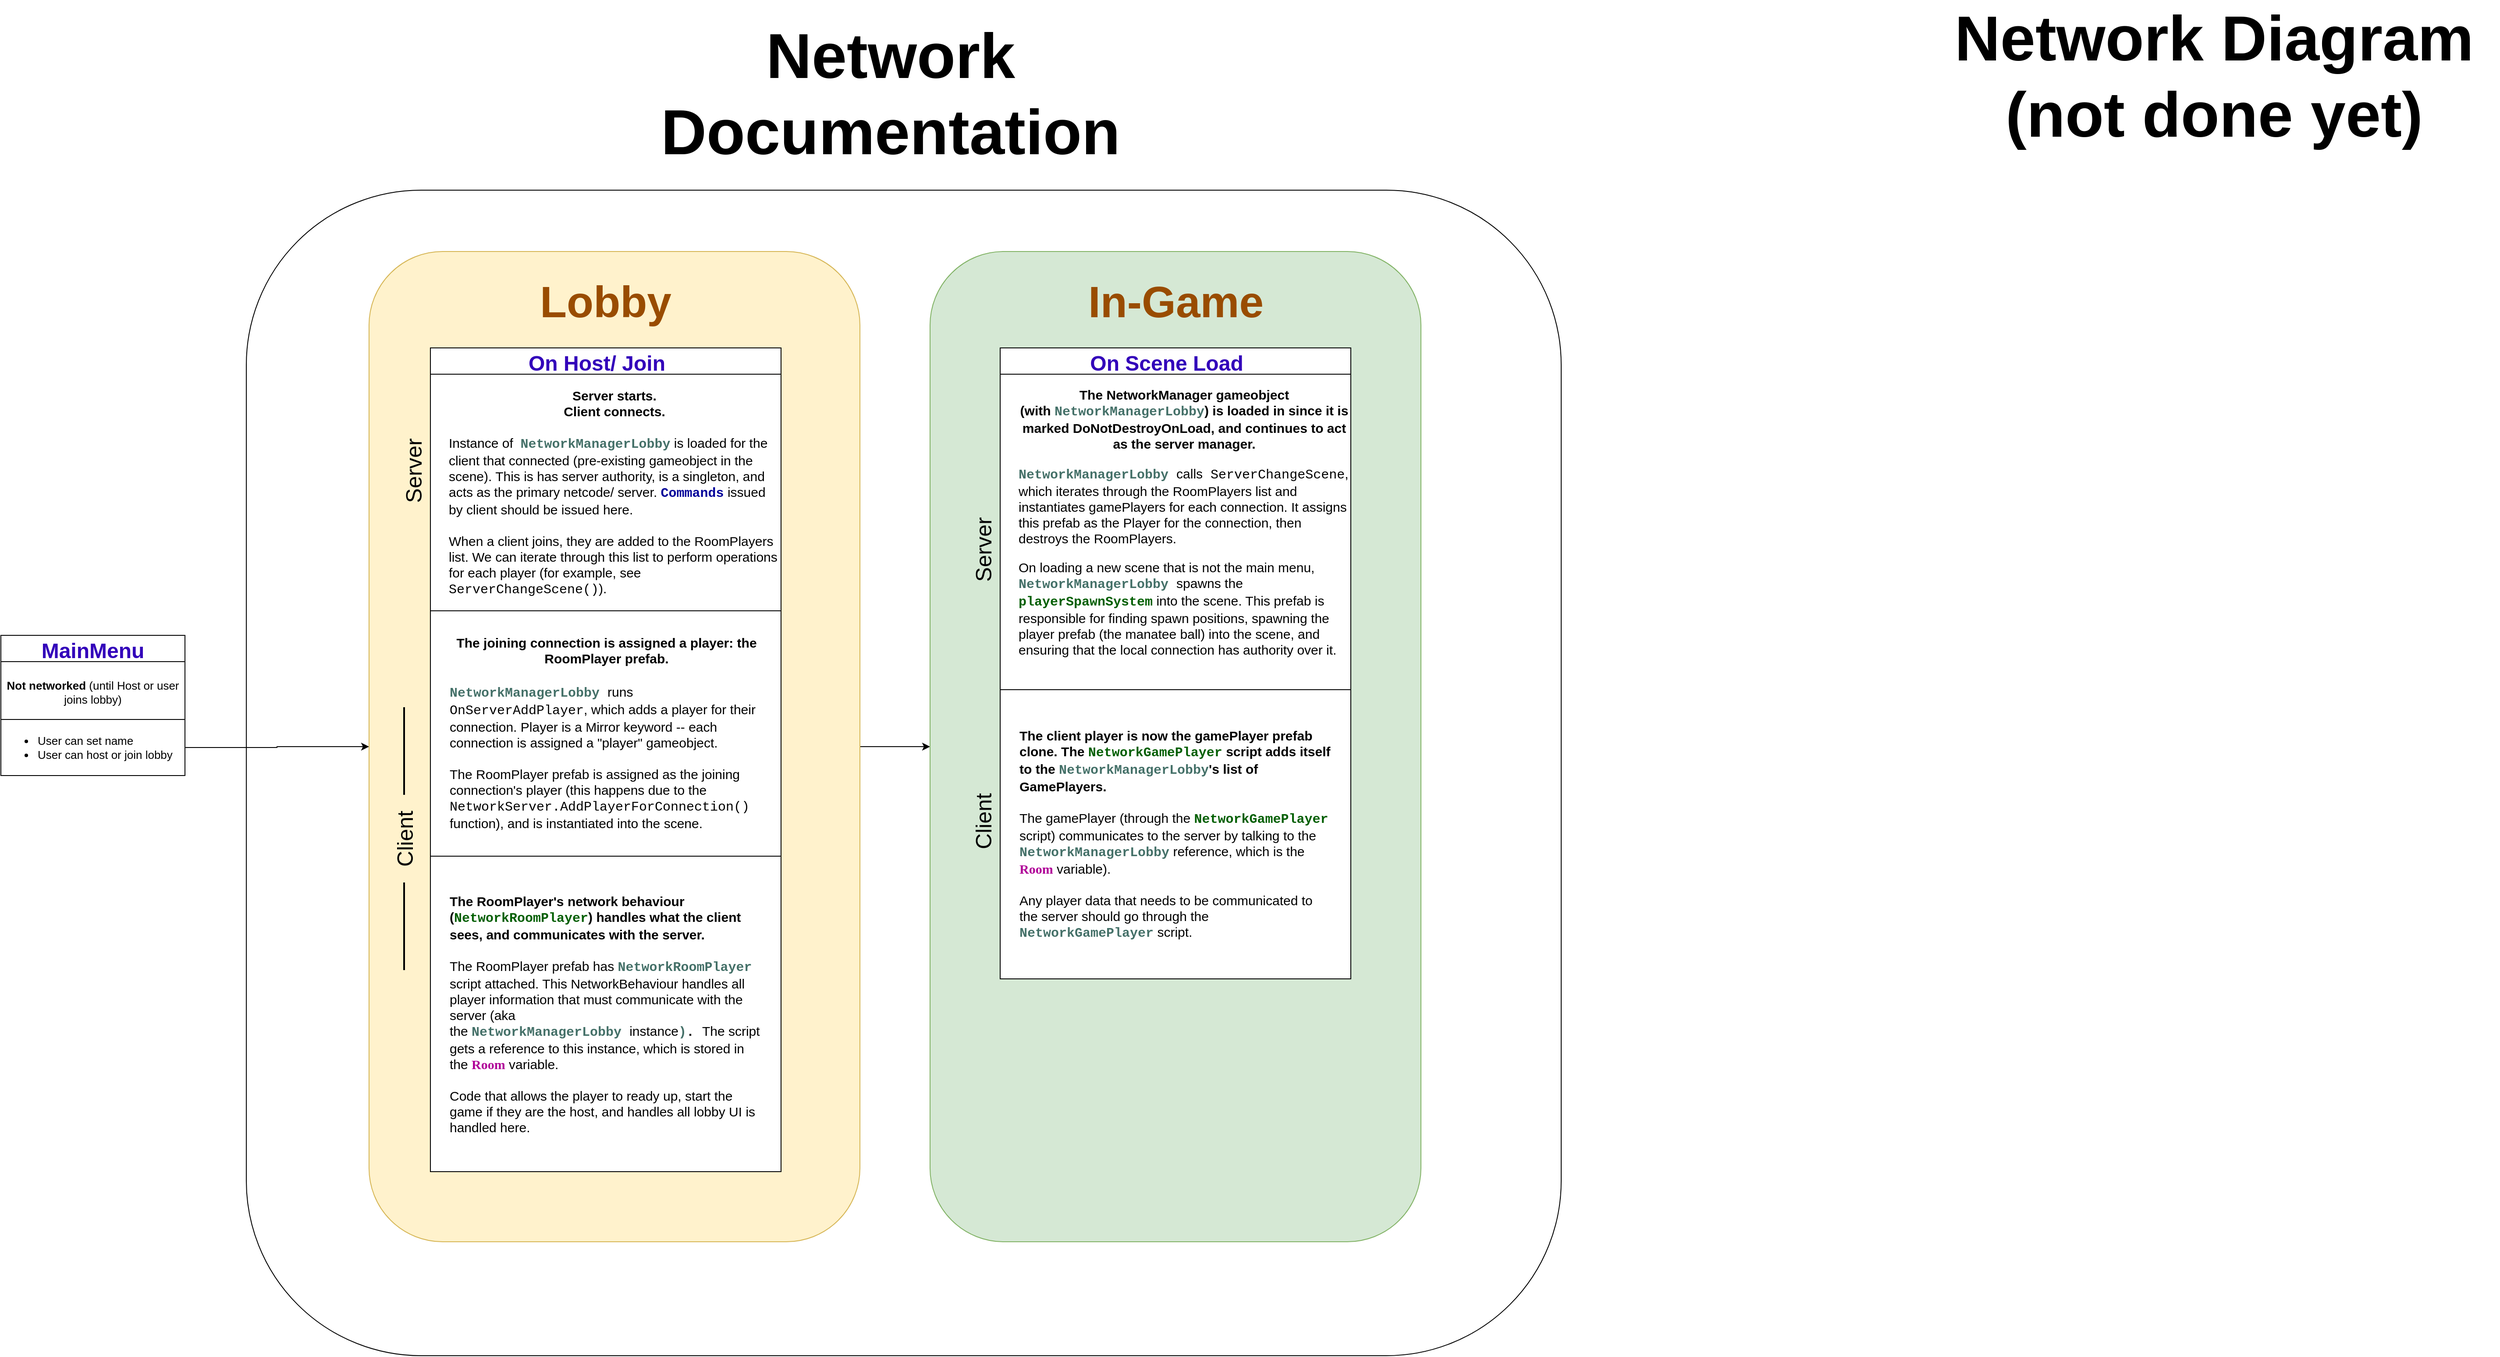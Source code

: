 <mxfile version="14.2.7" type="device"><diagram id="R2lEEEUBdFMjLlhIrx00" name="Page-1"><mxGraphModel dx="5677" dy="4780" grid="1" gridSize="10" guides="1" tooltips="1" connect="1" arrows="1" fold="1" page="0" pageScale="1" pageWidth="850" pageHeight="1100" math="0" shadow="0" extFonts="Permanent Marker^https://fonts.googleapis.com/css?family=Permanent+Marker"><root><mxCell id="0"/><mxCell id="1" parent="0"/><mxCell id="cDGni6hB-lOqqMxHIN8p-10" value="" style="rounded=1;whiteSpace=wrap;html=1;labelBackgroundColor=none;fontSize=13;fontColor=#3200BA;" vertex="1" parent="1"><mxGeometry x="-570" y="-1010" width="1500" height="1330" as="geometry"/></mxCell><mxCell id="cDGni6hB-lOqqMxHIN8p-33" style="edgeStyle=orthogonalEdgeStyle;rounded=0;orthogonalLoop=1;jettySize=auto;html=1;entryX=0;entryY=0.5;entryDx=0;entryDy=0;fontSize=72;fontColor=#994C00;" edge="1" parent="1" source="cDGni6hB-lOqqMxHIN8p-22" target="cDGni6hB-lOqqMxHIN8p-30"><mxGeometry relative="1" as="geometry"/></mxCell><mxCell id="cDGni6hB-lOqqMxHIN8p-22" value="" style="rounded=1;whiteSpace=wrap;html=1;labelBackgroundColor=none;fontSize=72;align=left;fillColor=#fff2cc;strokeColor=#d6b656;" vertex="1" parent="1"><mxGeometry x="-430" y="-940" width="560" height="1130" as="geometry"/></mxCell><mxCell id="cDGni6hB-lOqqMxHIN8p-1" value="Network Documentation" style="text;html=1;strokeColor=none;fillColor=none;align=center;verticalAlign=middle;whiteSpace=wrap;rounded=0;fontStyle=1;fontSize=72;" vertex="1" parent="1"><mxGeometry x="-160" y="-1200" width="650" height="160" as="geometry"/></mxCell><mxCell id="cDGni6hB-lOqqMxHIN8p-7" value="MainMenu" style="swimlane;fontSize=24;labelBackgroundColor=none;startSize=30;fontColor=#3200BA;" vertex="1" parent="1"><mxGeometry x="-850" y="-502" width="210" height="160" as="geometry"><mxRectangle x="-590" y="-890" width="150" height="30" as="alternateBounds"/></mxGeometry></mxCell><mxCell id="cDGni6hB-lOqqMxHIN8p-6" value="&lt;b&gt;Not networked&lt;/b&gt; (until Host or user joins lobby)" style="rounded=0;whiteSpace=wrap;html=1;fontSize=13;" vertex="1" parent="cDGni6hB-lOqqMxHIN8p-7"><mxGeometry y="30" width="210" height="70" as="geometry"/></mxCell><mxCell id="cDGni6hB-lOqqMxHIN8p-8" value="&lt;ul&gt;&lt;li&gt;User can set name&lt;/li&gt;&lt;li&gt;User can host or join lobby&lt;/li&gt;&lt;/ul&gt;" style="rounded=0;whiteSpace=wrap;html=1;fontSize=13;align=left;" vertex="1" parent="cDGni6hB-lOqqMxHIN8p-7"><mxGeometry y="96" width="210" height="64" as="geometry"/></mxCell><mxCell id="cDGni6hB-lOqqMxHIN8p-11" value="On Host/ Join" style="swimlane;fontSize=24;labelBackgroundColor=none;startSize=30;fontColor=#3200BA;spacingRight=20;" vertex="1" parent="1"><mxGeometry x="-360" y="-830" width="400" height="780" as="geometry"><mxRectangle x="-360" y="-830" width="150" height="30" as="alternateBounds"/></mxGeometry></mxCell><mxCell id="cDGni6hB-lOqqMxHIN8p-12" value="&lt;font style=&quot;font-size: 15px&quot;&gt;&lt;b&gt;&lt;br&gt;&lt;br&gt;Server starts.&lt;br&gt;Client connects.&lt;br&gt;&lt;/b&gt;&lt;br&gt;&lt;div style=&quot;text-align: left&quot;&gt;Instance of&amp;nbsp;&amp;nbsp;&lt;font face=&quot;Courier New&quot; color=&quot;#447068&quot; style=&quot;text-align: left ; font-weight: bold ; font-size: 15px&quot;&gt;NetworkManagerLobby&lt;/font&gt;&lt;span style=&quot;text-align: left ; font-weight: bold&quot;&gt; &lt;/span&gt;&lt;span style=&quot;text-align: left&quot;&gt;is loaded for the client that connected (pre-existing gameobject in the scene). This is has server authority, is a singleton, and acts as the primary netcode/ server. &lt;font color=&quot;#000099&quot; face=&quot;Courier New&quot;&gt;&lt;b&gt;Commands&lt;/b&gt;&lt;/font&gt;&amp;nbsp;issued by client should be issued here.&lt;/span&gt;&lt;/div&gt;&lt;div style=&quot;text-align: left&quot;&gt;&lt;span style=&quot;text-align: left&quot;&gt;&lt;br&gt;&lt;/span&gt;&lt;/div&gt;&lt;div style=&quot;text-align: left&quot;&gt;When a client joins, they are added to the RoomPlayers list. We can iterate through this list to perform operations for each player (for example, see &lt;font face=&quot;Courier New&quot;&gt;ServerChangeScene()&lt;/font&gt;).&lt;/div&gt;&lt;div style=&quot;text-align: left&quot;&gt;&lt;span style=&quot;text-align: left&quot;&gt;&lt;br&gt;&lt;/span&gt;&lt;/div&gt;&lt;div style=&quot;text-align: left&quot;&gt;&lt;span style=&quot;text-align: left&quot;&gt;&lt;br&gt;&lt;/span&gt;&lt;/div&gt;&lt;/font&gt;" style="rounded=0;whiteSpace=wrap;html=1;fontSize=13;spacingLeft=20;" vertex="1" parent="cDGni6hB-lOqqMxHIN8p-11"><mxGeometry y="30" width="400" height="270" as="geometry"/></mxCell><mxCell id="cDGni6hB-lOqqMxHIN8p-15" value="&lt;div style=&quot;text-align: center&quot;&gt;&lt;font color=&quot;#000000&quot;&gt;&lt;b&gt;The joining connection is assigned a player: the RoomPlayer prefab.&lt;/b&gt;&lt;/font&gt;&lt;/div&gt;&lt;span style=&quot;color: rgb(68 , 112 , 104) ; font-family: &amp;#34;courier new&amp;#34; ; font-weight: 700&quot;&gt;&lt;br&gt;NetworkManagerLobby &lt;/span&gt;&lt;font color=&quot;#000000&quot;&gt;runs &lt;font face=&quot;Courier New&quot;&gt;OnServerAddPlayer&lt;/font&gt;, which adds a player for their connection. Player is a Mirror keyword -- each connection is assigned a &quot;player&quot; gameobject.&amp;nbsp;&lt;br&gt;&lt;br&gt;The RoomPlayer prefab is assigned as the joining connection's player (this happens due to the &lt;font face=&quot;Courier New&quot;&gt;NetworkServer.AddPlayerForConnection()&lt;/font&gt; function), and is instantiated into the scene.&lt;font face=&quot;courier new&quot;&gt;&amp;nbsp;&lt;/font&gt;&lt;/font&gt;" style="rounded=0;whiteSpace=wrap;html=1;labelBackgroundColor=none;fontSize=15;fontColor=#3200BA;align=left;spacingLeft=20;spacingRight=20;" vertex="1" parent="1"><mxGeometry x="-360" y="-530" width="400" height="280" as="geometry"/></mxCell><mxCell id="cDGni6hB-lOqqMxHIN8p-16" value="&lt;font color=&quot;#000000&quot; style=&quot;font-size: 25px&quot;&gt;Server&lt;/font&gt;" style="text;html=1;strokeColor=none;fillColor=none;align=center;verticalAlign=middle;whiteSpace=wrap;rounded=0;labelBackgroundColor=none;fontSize=13;fontColor=#3200BA;rotation=-90;" vertex="1" parent="1"><mxGeometry x="-400" y="-700" width="40" height="20" as="geometry"/></mxCell><mxCell id="cDGni6hB-lOqqMxHIN8p-17" value="&lt;font color=&quot;#000000&quot; style=&quot;font-size: 25px&quot;&gt;Client&lt;/font&gt;" style="text;html=1;strokeColor=none;fillColor=none;align=center;verticalAlign=middle;whiteSpace=wrap;rounded=0;labelBackgroundColor=none;fontSize=13;fontColor=#3200BA;rotation=-90;" vertex="1" parent="1"><mxGeometry x="-410" y="-280" width="40" height="20" as="geometry"/></mxCell><mxCell id="cDGni6hB-lOqqMxHIN8p-19" value="&lt;b&gt;&lt;font color=&quot;#000000&quot;&gt;The RoomPlayer's network behaviour (&lt;/font&gt;&lt;font color=&quot;#005e00&quot; face=&quot;Courier New&quot;&gt;NetworkRoomPlayer&lt;/font&gt;&lt;font color=&quot;#000000&quot;&gt;) handles what the client sees, and communicates with the server.&lt;/font&gt;&lt;/b&gt;&lt;br&gt;&lt;br&gt;&lt;font color=&quot;#000000&quot;&gt;The RoomPlayer prefab has&lt;/font&gt; &lt;font color=&quot;#447068&quot; face=&quot;Courier New&quot;&gt;&lt;b&gt;NetworkRoomPlayer&lt;/b&gt;&lt;/font&gt; &lt;font color=&quot;#000000&quot;&gt;script attached. This NetworkBehaviour handles all player information that must communicate with the server (aka the&amp;nbsp;&lt;/font&gt;&lt;span style=&quot;color: rgb(68 , 112 , 104) ; font-family: &amp;#34;courier new&amp;#34; ; font-weight: 700&quot;&gt;NetworkManagerLobby&amp;nbsp;&lt;/span&gt;&lt;font color=&quot;#000000&quot;&gt;instance&lt;/font&gt;&lt;font color=&quot;#447068&quot; face=&quot;courier new&quot;&gt;&lt;b&gt;)&lt;/b&gt;&lt;/font&gt;&lt;font face=&quot;courier new&quot; style=&quot;color: rgb(0 , 0 , 0) ; font-weight: 700&quot;&gt;. &lt;/font&gt;&lt;font color=&quot;#000000&quot;&gt;The script gets a reference to this instance, which is stored in the &lt;/font&gt;&lt;font face=&quot;Lucida Console&quot; color=&quot;#b00098&quot;&gt;&lt;b&gt;Room&lt;/b&gt;&lt;/font&gt;&lt;font color=&quot;#000000&quot;&gt; variable.&lt;/font&gt;&lt;br&gt;&lt;br&gt;&lt;font color=&quot;#000000&quot;&gt;Code that allows the player to ready up, start the game if they are the host, and handles all lobby UI is handled here.&lt;/font&gt;" style="rounded=0;whiteSpace=wrap;html=1;labelBackgroundColor=none;fontSize=15;fontColor=#3200BA;align=left;spacingLeft=20;spacingRight=20;" vertex="1" parent="1"><mxGeometry x="-360" y="-250" width="400" height="360" as="geometry"/></mxCell><mxCell id="cDGni6hB-lOqqMxHIN8p-23" value="&lt;font style=&quot;font-size: 50px&quot;&gt;Lobby&lt;/font&gt;" style="text;html=1;strokeColor=none;fillColor=none;align=center;verticalAlign=middle;whiteSpace=wrap;rounded=0;labelBackgroundColor=none;fontSize=72;fontStyle=1;fontColor=#994C00;" vertex="1" parent="1"><mxGeometry x="-245" y="-960" width="170" height="140" as="geometry"/></mxCell><mxCell id="cDGni6hB-lOqqMxHIN8p-27" value="" style="line;strokeWidth=2;direction=south;html=1;labelBackgroundColor=none;fontSize=72;fontColor=#994C00;align=left;" vertex="1" parent="1"><mxGeometry x="-395" y="-220" width="10" height="100" as="geometry"/></mxCell><mxCell id="cDGni6hB-lOqqMxHIN8p-28" value="" style="line;strokeWidth=2;direction=south;html=1;labelBackgroundColor=none;fontSize=72;fontColor=#994C00;align=left;" vertex="1" parent="1"><mxGeometry x="-395" y="-420" width="10" height="100" as="geometry"/></mxCell><mxCell id="cDGni6hB-lOqqMxHIN8p-30" value="" style="rounded=1;whiteSpace=wrap;html=1;labelBackgroundColor=none;fontSize=72;align=left;fillColor=#d5e8d4;strokeColor=#82b366;" vertex="1" parent="1"><mxGeometry x="210" y="-940" width="560" height="1130" as="geometry"/></mxCell><mxCell id="cDGni6hB-lOqqMxHIN8p-31" value="&lt;font style=&quot;font-size: 50px&quot;&gt;In-Game&lt;/font&gt;" style="text;html=1;strokeColor=none;fillColor=none;align=center;verticalAlign=middle;whiteSpace=wrap;rounded=0;labelBackgroundColor=none;fontSize=72;fontStyle=1;fontColor=#994C00;" vertex="1" parent="1"><mxGeometry x="372.5" y="-960" width="235" height="140" as="geometry"/></mxCell><mxCell id="cDGni6hB-lOqqMxHIN8p-32" style="edgeStyle=orthogonalEdgeStyle;rounded=0;orthogonalLoop=1;jettySize=auto;html=1;fontSize=72;fontColor=#994C00;" edge="1" parent="1" source="cDGni6hB-lOqqMxHIN8p-8" target="cDGni6hB-lOqqMxHIN8p-22"><mxGeometry relative="1" as="geometry"/></mxCell><mxCell id="cDGni6hB-lOqqMxHIN8p-34" value="On Scene Load" style="swimlane;fontSize=24;labelBackgroundColor=none;startSize=30;fontColor=#3200BA;spacingRight=20;" vertex="1" parent="1"><mxGeometry x="290" y="-830" width="400" height="720" as="geometry"><mxRectangle x="-360" y="-830" width="150" height="30" as="alternateBounds"/></mxGeometry></mxCell><mxCell id="cDGni6hB-lOqqMxHIN8p-35" value="&lt;b&gt;&lt;font style=&quot;font-size: 15px&quot;&gt;The NetworkManager gameobject (with&amp;nbsp;&lt;/font&gt;&lt;/b&gt;&lt;span style=&quot;color: rgb(68 , 112 , 104) ; font-family: &amp;#34;courier new&amp;#34; ; font-size: 15px ; font-weight: 700 ; text-align: left&quot;&gt;NetworkManagerLobby&lt;/span&gt;&lt;b style=&quot;font-size: 15px&quot;&gt;) is loaded in since it is marked DoNotDestroyOnLoad, and continues to act as the server manager.&lt;/b&gt;&lt;br&gt;&lt;br&gt;&lt;div style=&quot;text-align: left&quot;&gt;&lt;b style=&quot;color: rgb(68 , 112 , 104) ; font-family: &amp;#34;courier new&amp;#34; ; font-size: 15px&quot;&gt;NetworkManagerLobby&amp;nbsp;&lt;/b&gt;&lt;span style=&quot;font-size: 15px&quot;&gt;calls&lt;/span&gt;&lt;font face=&quot;Courier New&quot; style=&quot;font-size: 15px&quot;&gt; ServerChangeScene&lt;/font&gt;&lt;span style=&quot;font-size: 15px&quot;&gt;, which iterates through the RoomPlayers list and instantiates gamePlayers for each connection. It assigns this prefab as the Player for the connection, then destroys the RoomPlayers.&amp;nbsp;&lt;/span&gt;&lt;/div&gt;&lt;br&gt;&lt;div style=&quot;text-align: left ; font-size: 15px&quot;&gt;On loading a new scene that is not the main menu,&amp;nbsp;&lt;/div&gt;&lt;span style=&quot;font-size: 15px&quot;&gt;&lt;div style=&quot;text-align: left&quot;&gt;&lt;span&gt;&lt;font color=&quot;#447068&quot; style=&quot;font-family: &amp;#34;courier new&amp;#34;&quot;&gt;&lt;b&gt;NetworkManagerLobby &lt;/b&gt;&lt;/font&gt;spawns the &lt;font color=&quot;#005e00&quot; face=&quot;Courier New&quot;&gt;&lt;b&gt;playerSpawnSystem&lt;/b&gt;&lt;/font&gt; into the scene. This prefab is responsible for finding spawn positions, spawning the player prefab (the manatee ball) into the scene, and ensuring that the local connection has authority over it.&amp;nbsp;&lt;/span&gt;&lt;/div&gt;&lt;/span&gt;&lt;div style=&quot;text-align: left ; font-size: 15px&quot;&gt;&amp;nbsp;&lt;/div&gt;&lt;br&gt;&lt;div style=&quot;text-align: left&quot;&gt;&lt;span style=&quot;font-size: 15px&quot;&gt;&lt;b&gt;&lt;br&gt;&lt;/b&gt;&lt;/span&gt;&lt;/div&gt;" style="rounded=0;whiteSpace=wrap;html=1;fontSize=13;spacingLeft=20;spacingTop=30;" vertex="1" parent="cDGni6hB-lOqqMxHIN8p-34"><mxGeometry y="30" width="400" height="360" as="geometry"/></mxCell><mxCell id="cDGni6hB-lOqqMxHIN8p-36" value="&lt;font color=&quot;#000000&quot; style=&quot;font-size: 25px&quot;&gt;Server&lt;/font&gt;" style="text;html=1;strokeColor=none;fillColor=none;align=center;verticalAlign=middle;whiteSpace=wrap;rounded=0;labelBackgroundColor=none;fontSize=13;fontColor=#3200BA;rotation=-90;" vertex="1" parent="1"><mxGeometry x="250" y="-610" width="40" height="20" as="geometry"/></mxCell><mxCell id="cDGni6hB-lOqqMxHIN8p-37" value="&lt;font color=&quot;#000000&quot; style=&quot;font-size: 25px&quot;&gt;Client&lt;/font&gt;" style="text;html=1;strokeColor=none;fillColor=none;align=center;verticalAlign=middle;whiteSpace=wrap;rounded=0;labelBackgroundColor=none;fontSize=13;fontColor=#3200BA;rotation=-90;" vertex="1" parent="1"><mxGeometry x="250" y="-300" width="40" height="20" as="geometry"/></mxCell><mxCell id="cDGni6hB-lOqqMxHIN8p-38" value="&lt;font style=&quot;font-size: 15px&quot;&gt;&lt;span style=&quot;font-size: 15px&quot;&gt;&lt;font style=&quot;font-weight: bold ; font-size: 15px&quot;&gt;The client player is now the gamePlayer prefab clone.&lt;/font&gt;&lt;span style=&quot;font-size: 15px&quot;&gt;&lt;b&gt;&amp;nbsp;The &lt;/b&gt;&lt;font color=&quot;#005e00&quot; face=&quot;Courier New&quot; style=&quot;font-weight: bold&quot;&gt;NetworkGamePlayer&lt;/font&gt;&lt;b&gt; script adds itself to the &lt;/b&gt;&lt;font face=&quot;Courier New&quot; style=&quot;font-weight: bold&quot; color=&quot;#447068&quot;&gt;NetworkManagerLobby&lt;/font&gt;&lt;b&gt;'s list of GamePlayers.&amp;nbsp;&lt;/b&gt;&lt;br&gt;&lt;br&gt;The gamePlayer (through the &lt;font face=&quot;Courier New&quot; color=&quot;#005e00&quot;&gt;&lt;b&gt;NetworkGamePlayer&lt;/b&gt;&lt;/font&gt; script) communicates to the server by talking to the &lt;font face=&quot;Courier New&quot; color=&quot;#447068&quot;&gt;&lt;b&gt;NetworkManagerLobby&lt;/b&gt;&lt;/font&gt; reference, which is the &lt;b&gt;&lt;font color=&quot;#b00098&quot; face=&quot;Lucida Console&quot;&gt;Room&lt;/font&gt; &lt;/b&gt;variable).&lt;br&gt;&lt;br&gt;Any player data that needs to be communicated to the server should go through the &lt;font color=&quot;#447068&quot;&gt;&lt;font face=&quot;Courier New&quot;&gt;&lt;b&gt;NetworkGamePlayer&lt;/b&gt;&lt;/font&gt; &lt;/font&gt;script.&lt;br&gt;&lt;/span&gt;&lt;/span&gt;&lt;/font&gt;" style="rounded=0;whiteSpace=wrap;html=1;labelBackgroundColor=none;strokeWidth=1;fontSize=15;align=left;spacingLeft=20;spacingRight=20;" vertex="1" parent="1"><mxGeometry x="290" y="-440" width="400" height="330" as="geometry"/></mxCell><mxCell id="cDGni6hB-lOqqMxHIN8p-39" value="Network Diagram&lt;br&gt;(not done yet)" style="text;html=1;strokeColor=none;fillColor=none;align=center;verticalAlign=middle;whiteSpace=wrap;rounded=0;fontStyle=1;fontSize=72;" vertex="1" parent="1"><mxGeometry x="1350" y="-1220" width="650" height="160" as="geometry"/></mxCell></root></mxGraphModel></diagram></mxfile>